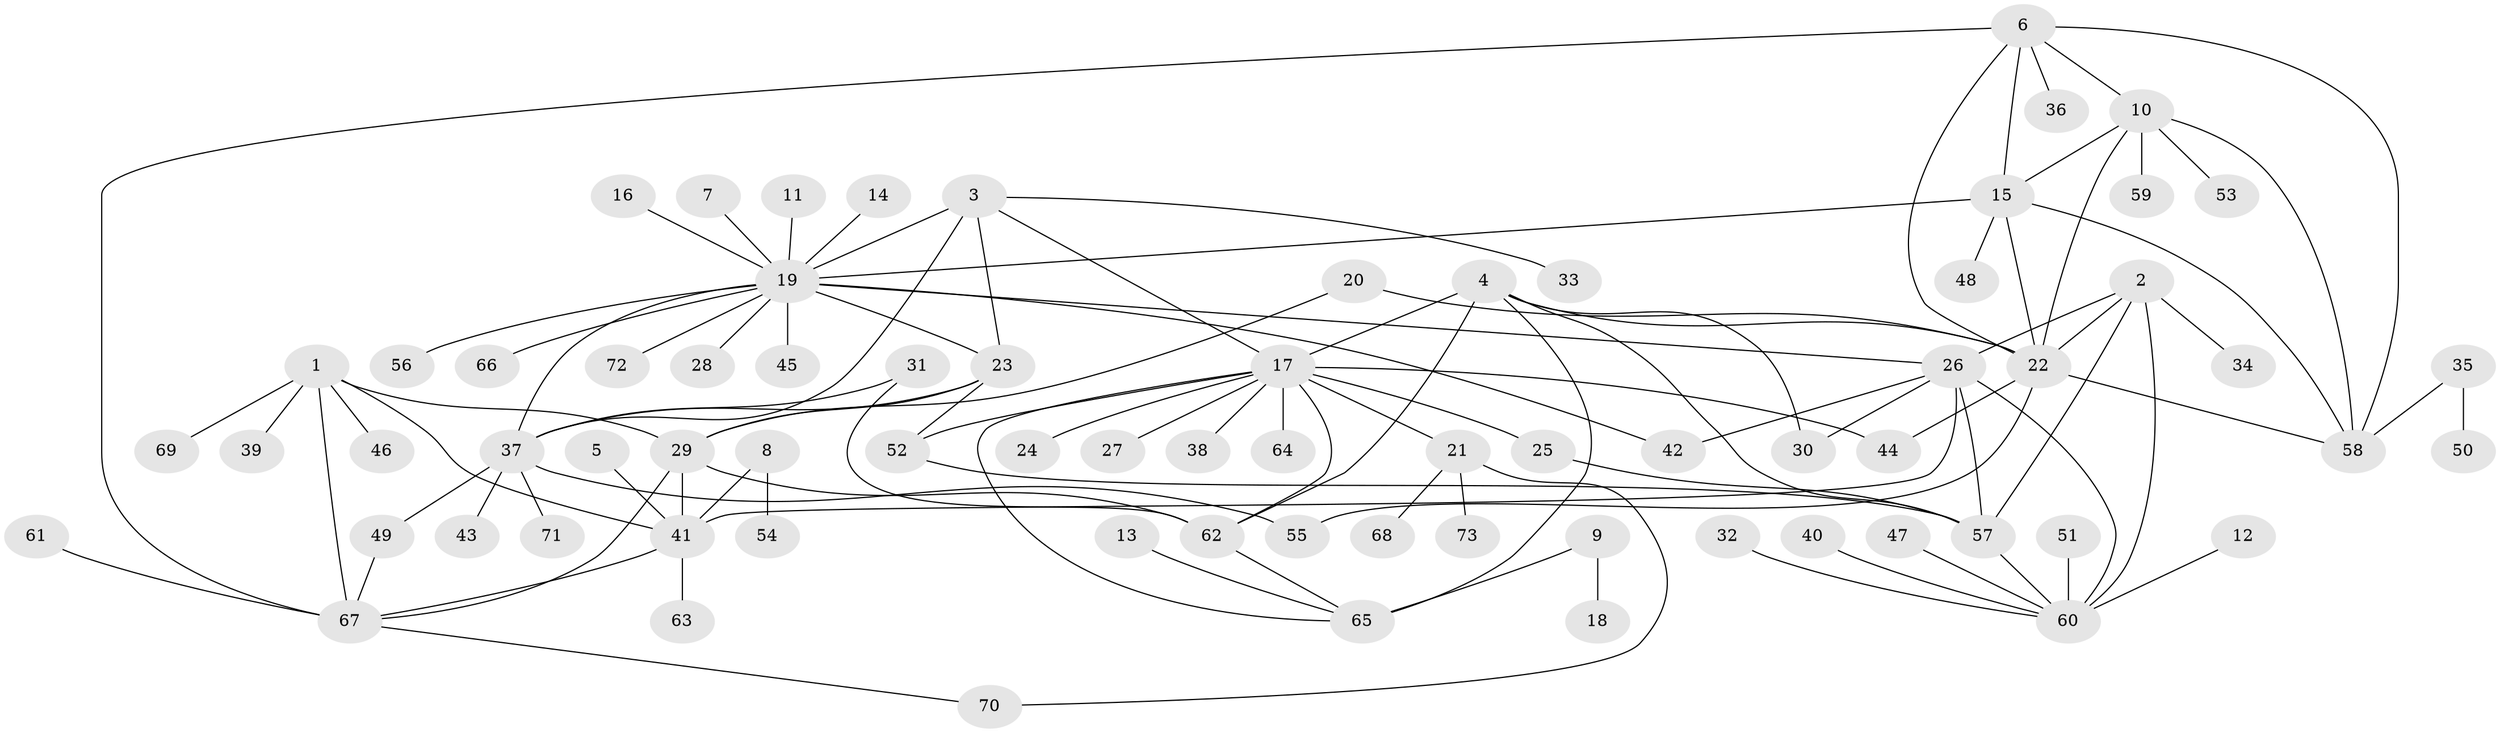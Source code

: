 // original degree distribution, {9: 0.028846153846153848, 8: 0.019230769230769232, 5: 0.019230769230769232, 6: 0.04807692307692308, 4: 0.028846153846153848, 10: 0.028846153846153848, 7: 0.057692307692307696, 17: 0.009615384615384616, 14: 0.009615384615384616, 1: 0.5576923076923077, 2: 0.15384615384615385, 3: 0.038461538461538464}
// Generated by graph-tools (version 1.1) at 2025/37/03/04/25 23:37:34]
// undirected, 73 vertices, 107 edges
graph export_dot {
  node [color=gray90,style=filled];
  1;
  2;
  3;
  4;
  5;
  6;
  7;
  8;
  9;
  10;
  11;
  12;
  13;
  14;
  15;
  16;
  17;
  18;
  19;
  20;
  21;
  22;
  23;
  24;
  25;
  26;
  27;
  28;
  29;
  30;
  31;
  32;
  33;
  34;
  35;
  36;
  37;
  38;
  39;
  40;
  41;
  42;
  43;
  44;
  45;
  46;
  47;
  48;
  49;
  50;
  51;
  52;
  53;
  54;
  55;
  56;
  57;
  58;
  59;
  60;
  61;
  62;
  63;
  64;
  65;
  66;
  67;
  68;
  69;
  70;
  71;
  72;
  73;
  1 -- 29 [weight=2.0];
  1 -- 39 [weight=1.0];
  1 -- 41 [weight=2.0];
  1 -- 46 [weight=1.0];
  1 -- 67 [weight=2.0];
  1 -- 69 [weight=1.0];
  2 -- 22 [weight=1.0];
  2 -- 26 [weight=2.0];
  2 -- 34 [weight=1.0];
  2 -- 57 [weight=2.0];
  2 -- 60 [weight=2.0];
  3 -- 17 [weight=1.0];
  3 -- 19 [weight=2.0];
  3 -- 23 [weight=2.0];
  3 -- 33 [weight=1.0];
  3 -- 37 [weight=2.0];
  4 -- 17 [weight=2.0];
  4 -- 22 [weight=1.0];
  4 -- 30 [weight=1.0];
  4 -- 57 [weight=1.0];
  4 -- 62 [weight=2.0];
  4 -- 65 [weight=2.0];
  5 -- 41 [weight=1.0];
  6 -- 10 [weight=1.0];
  6 -- 15 [weight=1.0];
  6 -- 22 [weight=1.0];
  6 -- 36 [weight=1.0];
  6 -- 58 [weight=1.0];
  6 -- 67 [weight=1.0];
  7 -- 19 [weight=1.0];
  8 -- 41 [weight=1.0];
  8 -- 54 [weight=1.0];
  9 -- 18 [weight=1.0];
  9 -- 65 [weight=1.0];
  10 -- 15 [weight=1.0];
  10 -- 22 [weight=1.0];
  10 -- 53 [weight=1.0];
  10 -- 58 [weight=1.0];
  10 -- 59 [weight=1.0];
  11 -- 19 [weight=1.0];
  12 -- 60 [weight=1.0];
  13 -- 65 [weight=1.0];
  14 -- 19 [weight=1.0];
  15 -- 19 [weight=1.0];
  15 -- 22 [weight=1.0];
  15 -- 48 [weight=1.0];
  15 -- 58 [weight=1.0];
  16 -- 19 [weight=1.0];
  17 -- 21 [weight=1.0];
  17 -- 24 [weight=1.0];
  17 -- 25 [weight=1.0];
  17 -- 27 [weight=1.0];
  17 -- 38 [weight=1.0];
  17 -- 44 [weight=1.0];
  17 -- 52 [weight=1.0];
  17 -- 62 [weight=1.0];
  17 -- 64 [weight=1.0];
  17 -- 65 [weight=1.0];
  19 -- 23 [weight=1.0];
  19 -- 26 [weight=1.0];
  19 -- 28 [weight=1.0];
  19 -- 37 [weight=1.0];
  19 -- 42 [weight=1.0];
  19 -- 45 [weight=1.0];
  19 -- 56 [weight=1.0];
  19 -- 66 [weight=1.0];
  19 -- 72 [weight=1.0];
  20 -- 22 [weight=1.0];
  20 -- 29 [weight=1.0];
  21 -- 68 [weight=1.0];
  21 -- 70 [weight=1.0];
  21 -- 73 [weight=1.0];
  22 -- 44 [weight=1.0];
  22 -- 55 [weight=1.0];
  22 -- 58 [weight=1.0];
  23 -- 29 [weight=1.0];
  23 -- 37 [weight=1.0];
  23 -- 52 [weight=1.0];
  25 -- 57 [weight=1.0];
  26 -- 30 [weight=1.0];
  26 -- 41 [weight=1.0];
  26 -- 42 [weight=1.0];
  26 -- 57 [weight=1.0];
  26 -- 60 [weight=1.0];
  29 -- 41 [weight=1.0];
  29 -- 62 [weight=1.0];
  29 -- 67 [weight=1.0];
  31 -- 37 [weight=1.0];
  31 -- 62 [weight=1.0];
  32 -- 60 [weight=1.0];
  35 -- 50 [weight=1.0];
  35 -- 58 [weight=1.0];
  37 -- 43 [weight=1.0];
  37 -- 49 [weight=1.0];
  37 -- 55 [weight=1.0];
  37 -- 71 [weight=1.0];
  40 -- 60 [weight=1.0];
  41 -- 63 [weight=1.0];
  41 -- 67 [weight=1.0];
  47 -- 60 [weight=1.0];
  49 -- 67 [weight=1.0];
  51 -- 60 [weight=1.0];
  52 -- 57 [weight=1.0];
  57 -- 60 [weight=1.0];
  61 -- 67 [weight=1.0];
  62 -- 65 [weight=1.0];
  67 -- 70 [weight=1.0];
}
